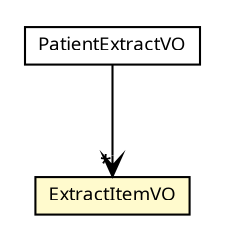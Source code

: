 #!/usr/local/bin/dot
#
# Class diagram 
# Generated by UMLGraph version R5_6 (http://www.umlgraph.org/)
#

digraph G {
	edge [fontname="Trebuchet MS",fontsize=10,labelfontname="Trebuchet MS",labelfontsize=10];
	node [fontname="Trebuchet MS",fontsize=10,shape=plaintext];
	nodesep=0.25;
	ranksep=0.5;
	// se.cambio.cds.model.facade.ehr.vo.PatientExtractVO
	c188677 [label=<<table title="se.cambio.cds.model.facade.ehr.vo.PatientExtractVO" border="0" cellborder="1" cellspacing="0" cellpadding="2" port="p" href="./PatientExtractVO.html">
		<tr><td><table border="0" cellspacing="0" cellpadding="1">
<tr><td align="center" balign="center"><font face="Trebuchet MS"> PatientExtractVO </font></td></tr>
		</table></td></tr>
		</table>>, URL="./PatientExtractVO.html", fontname="Trebuchet MS", fontcolor="black", fontsize=9.0];
	// se.cambio.cds.model.facade.ehr.vo.ExtractItemVO
	c188678 [label=<<table title="se.cambio.cds.model.facade.ehr.vo.ExtractItemVO" border="0" cellborder="1" cellspacing="0" cellpadding="2" port="p" bgcolor="lemonChiffon" href="./ExtractItemVO.html">
		<tr><td><table border="0" cellspacing="0" cellpadding="1">
<tr><td align="center" balign="center"><font face="Trebuchet MS"> ExtractItemVO </font></td></tr>
		</table></td></tr>
		</table>>, URL="./ExtractItemVO.html", fontname="Trebuchet MS", fontcolor="black", fontsize=9.0];
	// se.cambio.cds.model.facade.ehr.vo.PatientExtractVO NAVASSOC se.cambio.cds.model.facade.ehr.vo.ExtractItemVO
	c188677:p -> c188678:p [taillabel="", label="", headlabel="*", fontname="Trebuchet MS", fontcolor="black", fontsize=10.0, color="black", arrowhead=open];
}

